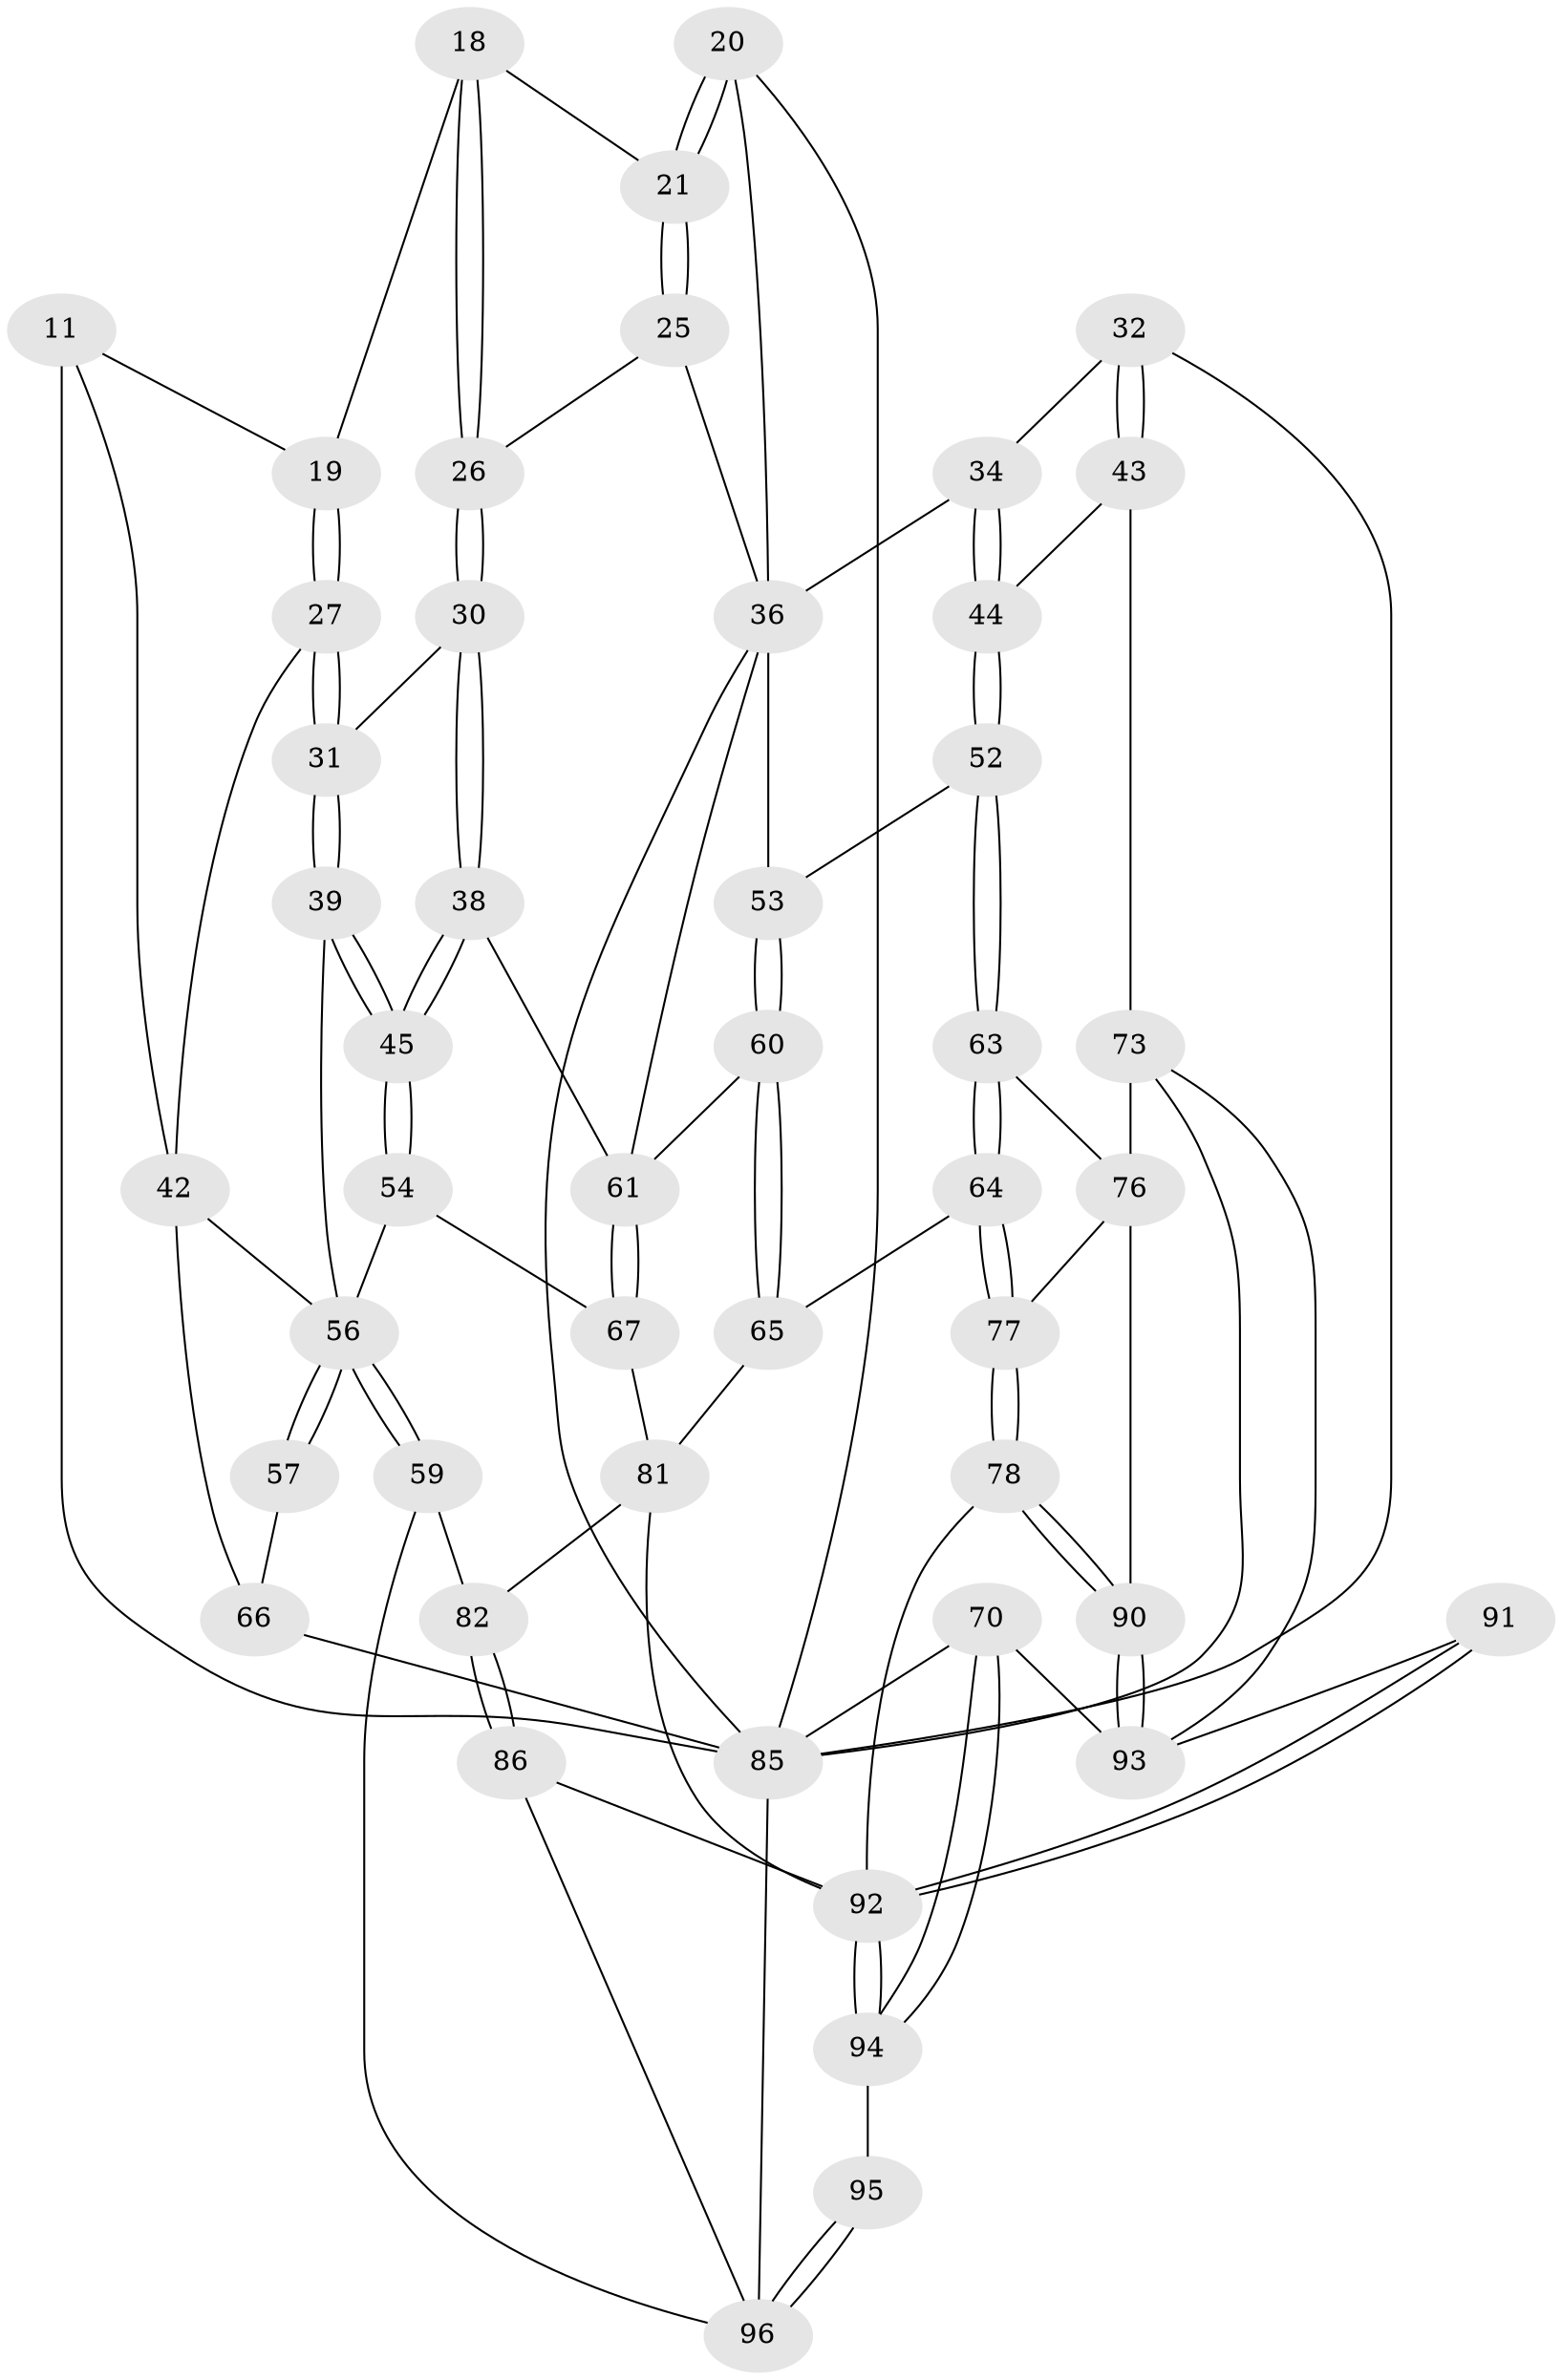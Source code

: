 // original degree distribution, {3: 0.020833333333333332, 4: 0.20833333333333334, 5: 0.5833333333333334, 6: 0.1875}
// Generated by graph-tools (version 1.1) at 2025/00/03/09/25 05:00:25]
// undirected, 48 vertices, 110 edges
graph export_dot {
graph [start="1"]
  node [color=gray90,style=filled];
  11 [pos="+0+0",super="+10+9"];
  18 [pos="+0.35436245854104065+0.1473045979674693"];
  19 [pos="+0.308399152064577+0.14592100964356883"];
  20 [pos="+0.4636380190538643+0.14002587644907646",super="+15+16"];
  21 [pos="+0.44288617770245636+0.16005919546919814",super="+17"];
  25 [pos="+0.42886754231781954+0.21233242446285122"];
  26 [pos="+0.40634611776932583+0.21747456065762372"];
  27 [pos="+0.2615969538131546+0.23178861123727987"];
  30 [pos="+0.36712511896794736+0.27046482448118153"];
  31 [pos="+0.3419788037136344+0.2740290504336888"];
  32 [pos="+0.9373209923560724+0.22456107893434232"];
  34 [pos="+0.7677879959777674+0.26234769726623275",super="+33"];
  36 [pos="+0.5767226585995058+0.3420301188530492",super="+35+24+14+13"];
  38 [pos="+0.47449305759091015+0.4091482516107946"];
  39 [pos="+0.3049920979355771+0.3579164569598273"];
  42 [pos="+0.2529399651941645+0.35883188427926316",super="+29"];
  43 [pos="+0.8877508126194407+0.34969436594436687"];
  44 [pos="+0.8177275960442167+0.3794643192982326"];
  45 [pos="+0.441714849220514+0.4590560737289388"];
  52 [pos="+0.8063809105781781+0.39396471088241547"];
  53 [pos="+0.7563104369213424+0.3849017035730858"];
  54 [pos="+0.42856062923521876+0.5038078081236114"];
  56 [pos="+0.22238965995023555+0.5829883975420458",super="+41+55"];
  57 [pos="+0.20978713771776555+0.5780753032106537"];
  59 [pos="+0.245451062241732+0.5950001458313523",super="+58"];
  60 [pos="+0.6852543191779864+0.4783382705215173"];
  61 [pos="+0.6427589995268451+0.43974263446744793",super="+37"];
  63 [pos="+0.819411478088962+0.5112640230943933"];
  64 [pos="+0.7710274640695828+0.5392481389380321"];
  65 [pos="+0.711267101973+0.5226172519657115"];
  66 [pos="+0.14013850274910822+0.5826670657890594",super="+47+49"];
  67 [pos="+0.5311750508124309+0.5869296478196714"];
  70 [pos="+1+1",super="+3"];
  73 [pos="+1+0.6133166511078874",super="+50+51"];
  76 [pos="+0.8782968590993159+0.69574239932397",super="+75+62"];
  77 [pos="+0.7841558357934636+0.68259806930207"];
  78 [pos="+0.7592577896381059+0.705013117919026"];
  81 [pos="+0.5736665056415559+0.6394435244694597",super="+74"];
  82 [pos="+0.3718228677280053+0.6974350578306767"];
  85 [pos="+0.07431970398790362+0.723281375103112",super="+68+48+69"];
  86 [pos="+0.4144590339861473+0.7927311626670736"];
  90 [pos="+0.861665388036365+0.8518066512956318",super="+89"];
  91 [pos="+0.6719914576626137+0.8659977666918964"];
  92 [pos="+0.6194252215864533+0.9227211659555627",super="+88+80+79"];
  93 [pos="+0.8681186615644715+0.9054826753542925",super="+72"];
  94 [pos="+0.5494897011644637+1"];
  95 [pos="+0.5134132809841612+1"];
  96 [pos="+0+1",super="+84+87"];
  11 -- 19;
  11 -- 42;
  11 -- 85 [weight=3];
  18 -- 19;
  18 -- 26;
  18 -- 26;
  18 -- 21;
  19 -- 27;
  19 -- 27;
  20 -- 21 [weight=2];
  20 -- 21;
  20 -- 36;
  20 -- 85 [weight=2];
  21 -- 25;
  21 -- 25;
  25 -- 26;
  25 -- 36;
  26 -- 30;
  26 -- 30;
  27 -- 31;
  27 -- 31;
  27 -- 42;
  30 -- 31;
  30 -- 38;
  30 -- 38;
  31 -- 39;
  31 -- 39;
  32 -- 43;
  32 -- 43;
  32 -- 34;
  32 -- 85;
  34 -- 44;
  34 -- 44;
  34 -- 36 [weight=2];
  36 -- 53;
  36 -- 61;
  36 -- 85;
  38 -- 45;
  38 -- 45;
  38 -- 61;
  39 -- 45;
  39 -- 45;
  39 -- 56;
  42 -- 56;
  42 -- 66 [weight=2];
  43 -- 44;
  43 -- 73;
  44 -- 52;
  44 -- 52;
  45 -- 54;
  45 -- 54;
  52 -- 53;
  52 -- 63;
  52 -- 63;
  53 -- 60;
  53 -- 60;
  54 -- 67;
  54 -- 56;
  56 -- 57;
  56 -- 57;
  56 -- 59 [weight=2];
  56 -- 59;
  57 -- 66 [weight=2];
  59 -- 82;
  59 -- 96;
  60 -- 61;
  60 -- 65;
  60 -- 65;
  61 -- 67;
  61 -- 67;
  63 -- 64;
  63 -- 64;
  63 -- 76;
  64 -- 65;
  64 -- 77;
  64 -- 77;
  65 -- 81;
  66 -- 85 [weight=2];
  67 -- 81;
  70 -- 94;
  70 -- 94;
  70 -- 93;
  70 -- 85 [weight=4];
  73 -- 93;
  73 -- 85;
  73 -- 76 [weight=2];
  76 -- 77;
  76 -- 90;
  77 -- 78;
  77 -- 78;
  78 -- 90;
  78 -- 90;
  78 -- 92;
  81 -- 82;
  81 -- 92;
  82 -- 86;
  82 -- 86;
  85 -- 96 [weight=2];
  86 -- 96;
  86 -- 92;
  90 -- 93 [weight=2];
  90 -- 93;
  91 -- 92 [weight=2];
  91 -- 92;
  91 -- 93;
  92 -- 94;
  92 -- 94;
  94 -- 95;
  95 -- 96 [weight=2];
  95 -- 96;
}
